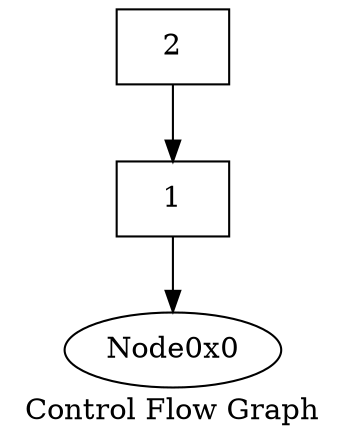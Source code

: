 digraph "Control Flow Graph" {
    label="Control Flow Graph"

    Node0x1 [shape=record,label="{1}"];
    Node0x1 -> Node0x0
    Node0x2 [shape=record,label="{2}"];
    Node0x2 -> Node0x1
}
